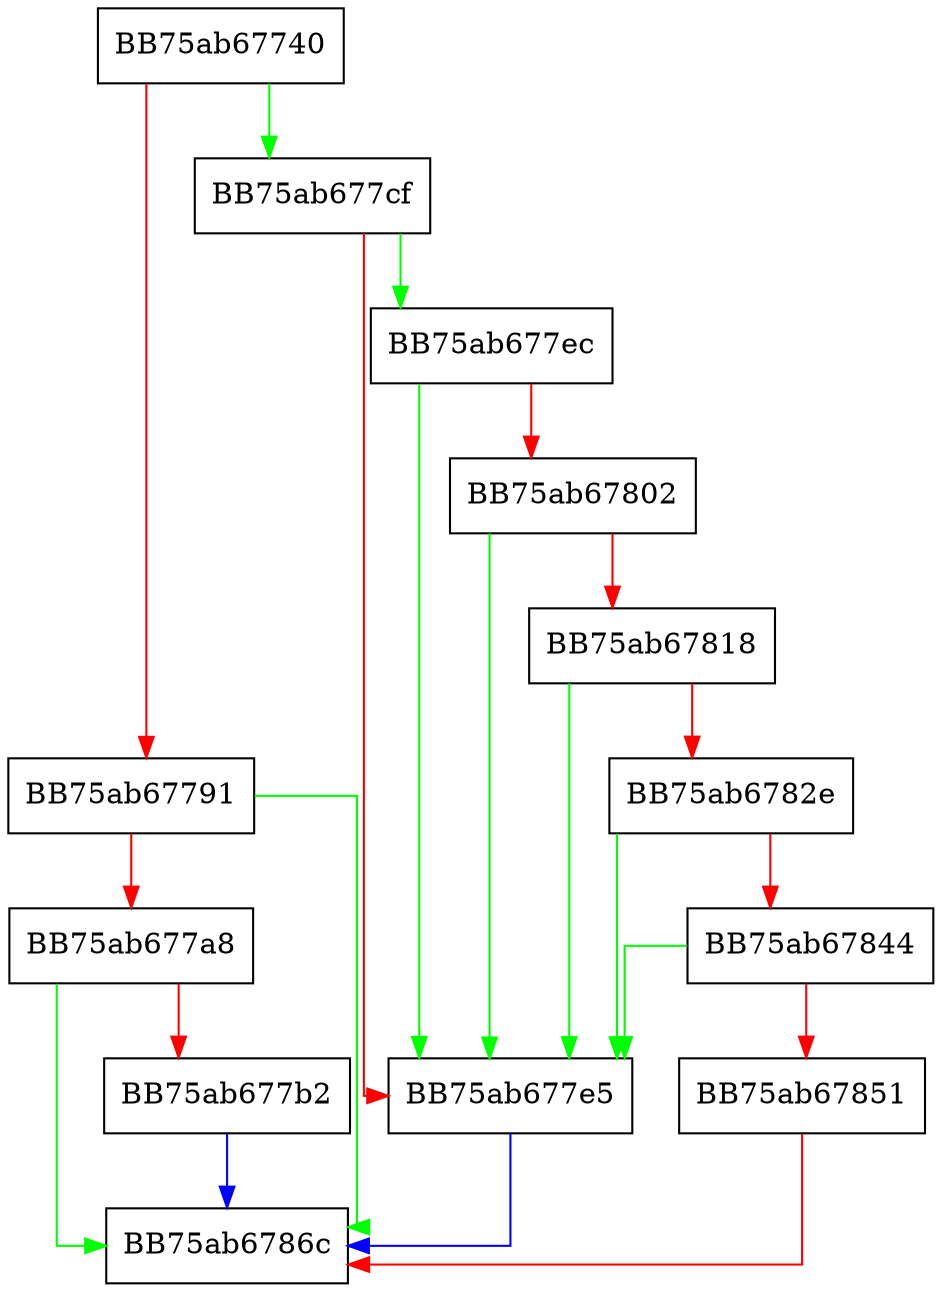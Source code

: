 digraph WriteSQLite {
  node [shape="box"];
  graph [splines=ortho];
  BB75ab67740 -> BB75ab677cf [color="green"];
  BB75ab67740 -> BB75ab67791 [color="red"];
  BB75ab67791 -> BB75ab6786c [color="green"];
  BB75ab67791 -> BB75ab677a8 [color="red"];
  BB75ab677a8 -> BB75ab6786c [color="green"];
  BB75ab677a8 -> BB75ab677b2 [color="red"];
  BB75ab677b2 -> BB75ab6786c [color="blue"];
  BB75ab677cf -> BB75ab677ec [color="green"];
  BB75ab677cf -> BB75ab677e5 [color="red"];
  BB75ab677e5 -> BB75ab6786c [color="blue"];
  BB75ab677ec -> BB75ab677e5 [color="green"];
  BB75ab677ec -> BB75ab67802 [color="red"];
  BB75ab67802 -> BB75ab677e5 [color="green"];
  BB75ab67802 -> BB75ab67818 [color="red"];
  BB75ab67818 -> BB75ab677e5 [color="green"];
  BB75ab67818 -> BB75ab6782e [color="red"];
  BB75ab6782e -> BB75ab677e5 [color="green"];
  BB75ab6782e -> BB75ab67844 [color="red"];
  BB75ab67844 -> BB75ab677e5 [color="green"];
  BB75ab67844 -> BB75ab67851 [color="red"];
  BB75ab67851 -> BB75ab6786c [color="red"];
}